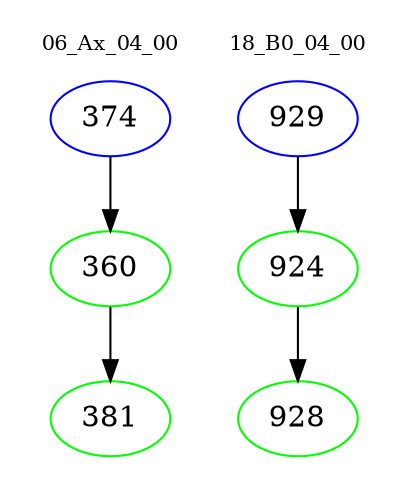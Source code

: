 digraph{
subgraph cluster_0 {
color = white
label = "06_Ax_04_00";
fontsize=10;
T0_374 [label="374", color="blue"]
T0_374 -> T0_360 [color="black"]
T0_360 [label="360", color="green"]
T0_360 -> T0_381 [color="black"]
T0_381 [label="381", color="green"]
}
subgraph cluster_1 {
color = white
label = "18_B0_04_00";
fontsize=10;
T1_929 [label="929", color="blue"]
T1_929 -> T1_924 [color="black"]
T1_924 [label="924", color="green"]
T1_924 -> T1_928 [color="black"]
T1_928 [label="928", color="green"]
}
}
